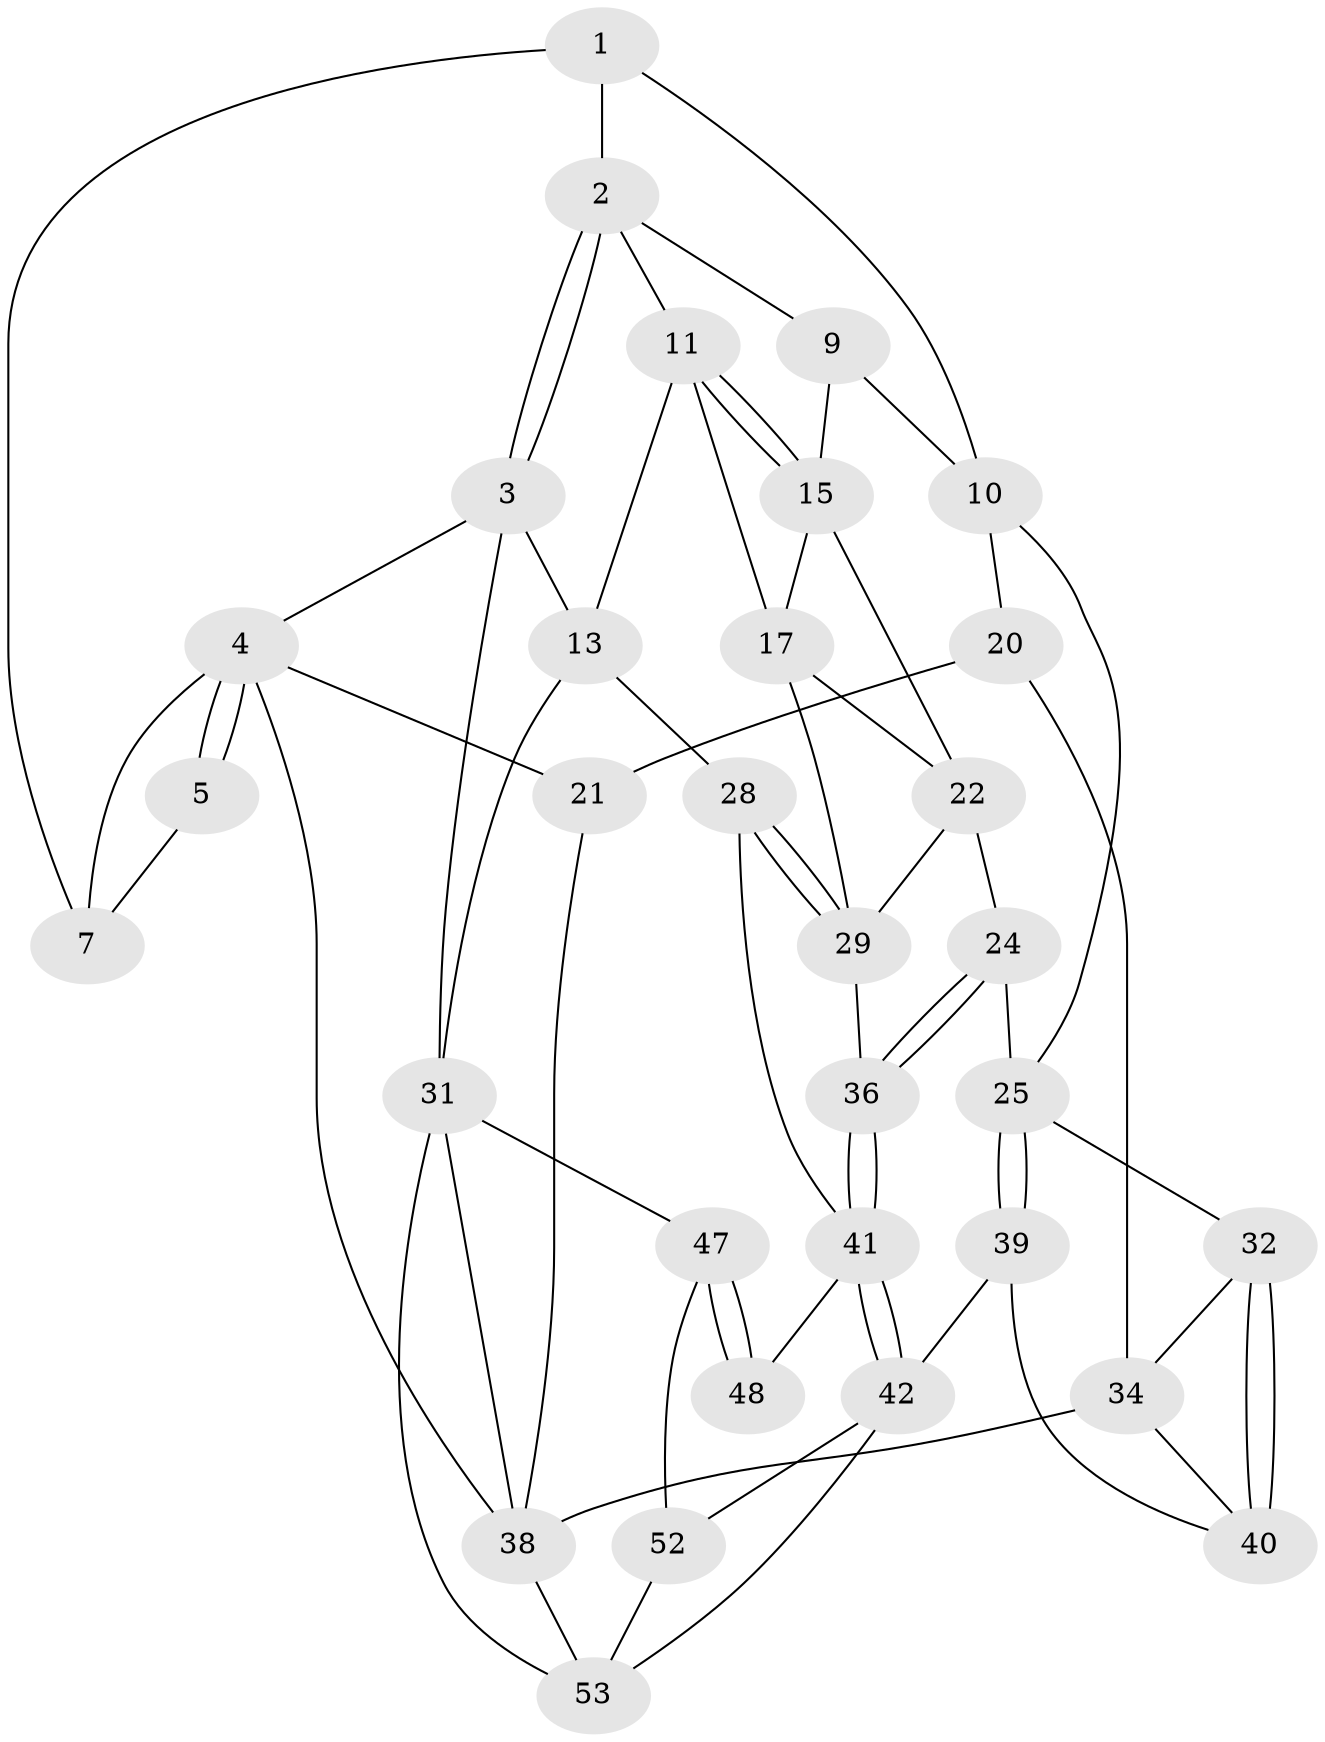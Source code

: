 // original degree distribution, {3: 0.037037037037037035, 4: 0.24074074074074073, 5: 0.5185185185185185, 6: 0.2037037037037037}
// Generated by graph-tools (version 1.1) at 2025/11/02/27/25 16:11:53]
// undirected, 32 vertices, 67 edges
graph export_dot {
graph [start="1"]
  node [color=gray90,style=filled];
  1 [pos="+0.3762205311156099+0",super="+6"];
  2 [pos="+0.509937152666542+0",super="+8"];
  3 [pos="+1+0"];
  4 [pos="+0+0",super="+14"];
  5 [pos="+0.10930968755789917+0"];
  7 [pos="+0.1148633166108936+0.10858737290272047"];
  9 [pos="+0.5383847740347874+0.23034277080678198"];
  10 [pos="+0.2634940507058745+0.22945797405971913",super="+19"];
  11 [pos="+0.8371685708761326+0.1350587332762453",super="+12"];
  13 [pos="+1+0",super="+27"];
  15 [pos="+0.7502203896761136+0.22672319130963295",super="+16"];
  17 [pos="+0.9252346751484203+0.44197429007792793",super="+18"];
  20 [pos="+0.13074112097362914+0.3437984691043648",super="+35"];
  21 [pos="+0+0.34507240383363114",super="+37"];
  22 [pos="+0.5984858694354342+0.3919849862933192",super="+23"];
  24 [pos="+0.5727986650273748+0.49130095508799726"];
  25 [pos="+0.5093839174818883+0.5181131562780646",super="+26"];
  28 [pos="+1+0.5233501919710577"];
  29 [pos="+0.9638187234533127+0.49553215641963916",super="+30"];
  31 [pos="+1+1",super="+46"];
  32 [pos="+0.22381744958375382+0.5956983493587911",super="+33"];
  34 [pos="+0.06439255755716278+0.6638820412709164",super="+49"];
  36 [pos="+0.6469199662320745+0.5588820318453823"];
  38 [pos="+0+1",super="+50"];
  39 [pos="+0.4437557001462047+0.7436091435367411"];
  40 [pos="+0.34327963961260405+0.7616363013539943",super="+45"];
  41 [pos="+0.6926685317698177+0.6739763793215207",super="+44"];
  42 [pos="+0.5904355448702805+0.8401541495621493",super="+43"];
  47 [pos="+1+1",super="+51"];
  48 [pos="+0.8704473243749787+0.7822307932872528"];
  52 [pos="+0.7041897643181877+0.8796899113658068"];
  53 [pos="+0.45808345614295065+1",super="+54"];
  1 -- 2;
  1 -- 10;
  1 -- 7;
  2 -- 3;
  2 -- 3;
  2 -- 9;
  2 -- 11;
  3 -- 4;
  3 -- 13;
  3 -- 31;
  4 -- 5;
  4 -- 5;
  4 -- 38;
  4 -- 21;
  4 -- 7;
  5 -- 7;
  9 -- 10;
  9 -- 15;
  10 -- 20;
  10 -- 25;
  11 -- 15;
  11 -- 15;
  11 -- 17;
  11 -- 13;
  13 -- 28;
  13 -- 31;
  15 -- 17;
  15 -- 22;
  17 -- 29;
  17 -- 22;
  20 -- 21 [weight=2];
  20 -- 34;
  21 -- 38;
  22 -- 24;
  22 -- 29;
  24 -- 25;
  24 -- 36;
  24 -- 36;
  25 -- 39;
  25 -- 39;
  25 -- 32;
  28 -- 29;
  28 -- 29;
  28 -- 41;
  29 -- 36;
  31 -- 38;
  31 -- 47;
  31 -- 53;
  32 -- 40 [weight=2];
  32 -- 40;
  32 -- 34;
  34 -- 40;
  34 -- 38;
  36 -- 41;
  36 -- 41;
  38 -- 53;
  39 -- 40;
  39 -- 42;
  41 -- 42;
  41 -- 42;
  41 -- 48;
  42 -- 52;
  42 -- 53;
  47 -- 48 [weight=2];
  47 -- 48;
  47 -- 52;
  52 -- 53;
}
